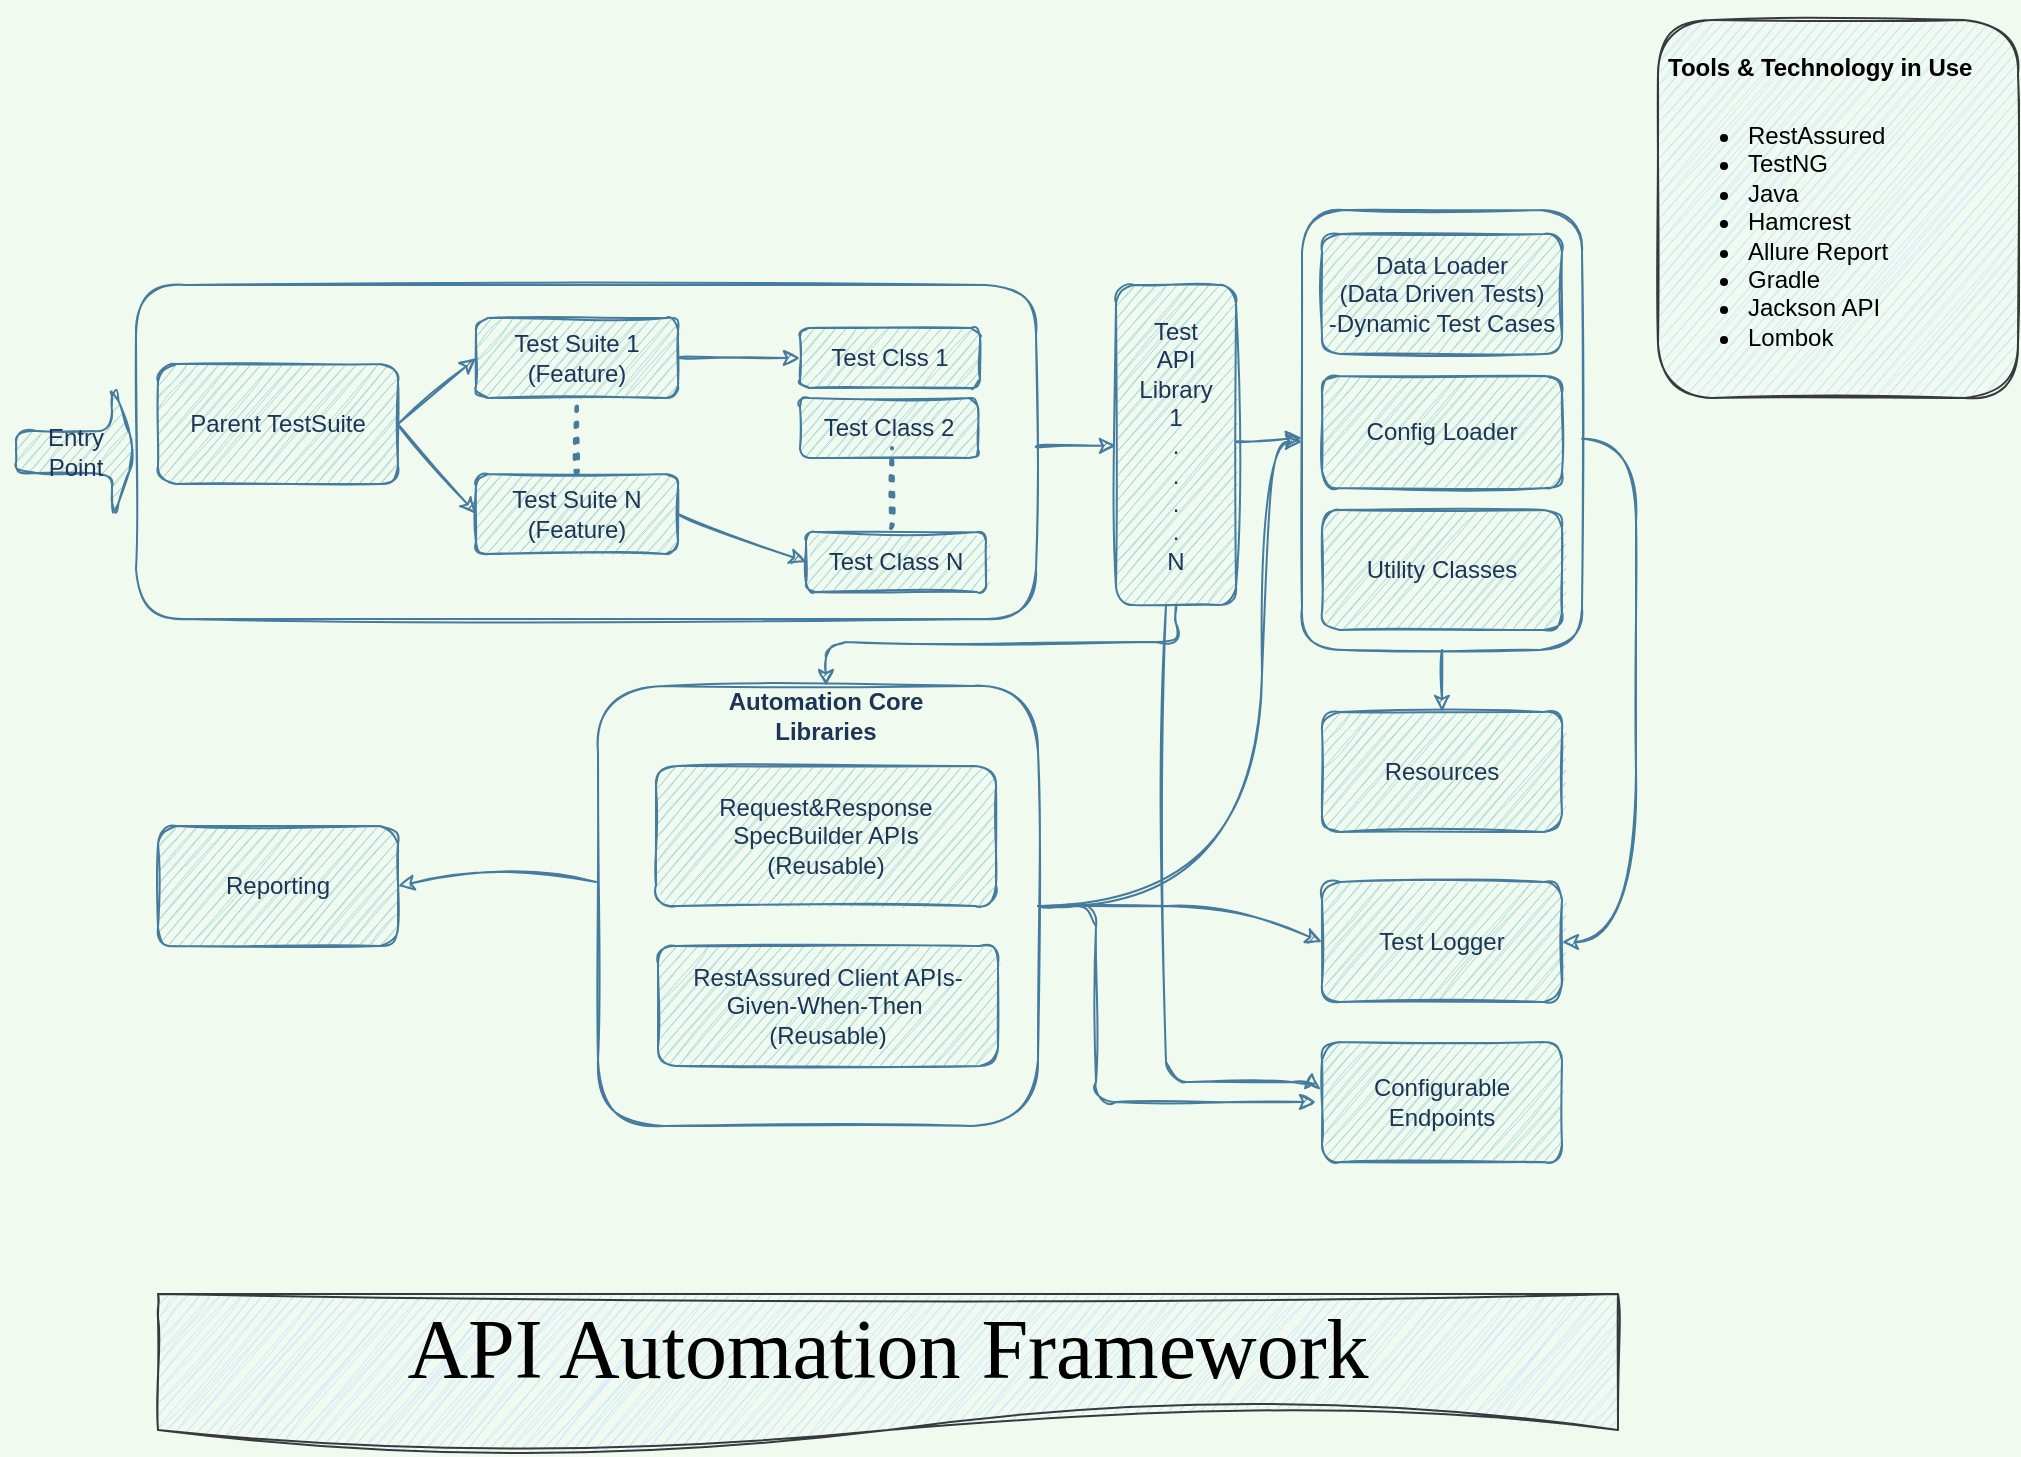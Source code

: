 <mxfile version="20.5.3" type="github" pages="2">
  <diagram id="C5RBs43oDa-KdzZeNtuy" name="Page-1">
    <mxGraphModel dx="1212" dy="744" grid="1" gridSize="10" guides="1" tooltips="1" connect="1" arrows="1" fold="1" page="1" pageScale="1" pageWidth="1169" pageHeight="827" background="#F1FAEE" math="0" shadow="0">
      <root>
        <mxCell id="WIyWlLk6GJQsqaUBKTNV-0" />
        <mxCell id="WIyWlLk6GJQsqaUBKTNV-1" parent="WIyWlLk6GJQsqaUBKTNV-0" />
        <mxCell id="Qz4CMqI6DcYJkKGOj-ZE-3" style="edgeStyle=none;orthogonalLoop=1;jettySize=auto;html=1;entryX=1;entryY=0.5;entryDx=0;entryDy=0;strokeColor=#457B9D;fontColor=#1D3557;fillColor=#A8DADC;curved=1;rounded=1;sketch=1;labelBackgroundColor=#F1FAEE;" edge="1" parent="WIyWlLk6GJQsqaUBKTNV-1" target="C-iHeUXCDEazz8vT2Lmx-13">
          <mxGeometry relative="1" as="geometry">
            <mxPoint x="349" y="454" as="sourcePoint" />
            <Array as="points">
              <mxPoint x="309" y="444" />
            </Array>
          </mxGeometry>
        </mxCell>
        <mxCell id="Qz4CMqI6DcYJkKGOj-ZE-21" style="edgeStyle=none;curved=1;orthogonalLoop=1;jettySize=auto;html=1;entryX=0;entryY=0.5;entryDx=0;entryDy=0;strokeColor=#457B9D;fontColor=#1D3557;fillColor=#A8DADC;rounded=1;sketch=1;labelBackgroundColor=#F1FAEE;" edge="1" parent="WIyWlLk6GJQsqaUBKTNV-1" source="C-iHeUXCDEazz8vT2Lmx-2" target="C-iHeUXCDEazz8vT2Lmx-26">
          <mxGeometry relative="1" as="geometry">
            <Array as="points">
              <mxPoint x="599" y="466" />
              <mxPoint x="669" y="466" />
            </Array>
          </mxGeometry>
        </mxCell>
        <mxCell id="Qz4CMqI6DcYJkKGOj-ZE-43" style="edgeStyle=orthogonalEdgeStyle;curved=1;sketch=1;hachureGap=4;jiggle=2;orthogonalLoop=1;jettySize=auto;html=1;shadow=0;fontFamily=Architects Daughter;fontSource=https%3A%2F%2Ffonts.googleapis.com%2Fcss%3Ffamily%3DArchitects%2BDaughter;fontSize=16;labelBackgroundColor=#F1FAEE;strokeColor=#457B9D;fontColor=#1D3557;rounded=1;" edge="1" parent="WIyWlLk6GJQsqaUBKTNV-1">
          <mxGeometry relative="1" as="geometry">
            <mxPoint x="573" y="466" as="sourcePoint" />
            <mxPoint x="702" y="234" as="targetPoint" />
            <Array as="points">
              <mxPoint x="682" y="466" />
              <mxPoint x="682" y="234" />
            </Array>
          </mxGeometry>
        </mxCell>
        <mxCell id="Qz4CMqI6DcYJkKGOj-ZE-52" style="edgeStyle=orthogonalEdgeStyle;rounded=1;sketch=1;hachureGap=4;jiggle=2;orthogonalLoop=1;jettySize=auto;html=1;strokeColor=#457B9D;fontFamily=Architects Daughter;fontSource=https%3A%2F%2Ffonts.googleapis.com%2Fcss%3Ffamily%3DArchitects%2BDaughter;fontSize=16;fontColor=#1D3557;fillColor=#A8DADC;" edge="1" parent="WIyWlLk6GJQsqaUBKTNV-1" source="C-iHeUXCDEazz8vT2Lmx-2">
          <mxGeometry relative="1" as="geometry">
            <mxPoint x="709" y="564" as="targetPoint" />
            <Array as="points">
              <mxPoint x="599" y="466" />
              <mxPoint x="599" y="564" />
            </Array>
          </mxGeometry>
        </mxCell>
        <mxCell id="C-iHeUXCDEazz8vT2Lmx-2" value="" style="whiteSpace=wrap;html=1;aspect=fixed;fillColor=none;strokeColor=#457B9D;fontColor=#1D3557;rounded=1;sketch=1;" parent="WIyWlLk6GJQsqaUBKTNV-1" vertex="1">
          <mxGeometry x="350" y="356" width="220" height="220" as="geometry" />
        </mxCell>
        <mxCell id="C-iHeUXCDEazz8vT2Lmx-9" value="Request&amp;amp;Response SpecBuilder APIs&lt;br&gt;(Reusable)" style="rounded=1;whiteSpace=wrap;html=1;fillColor=#A8DADC;strokeColor=#457B9D;fontColor=#1D3557;sketch=1;" parent="WIyWlLk6GJQsqaUBKTNV-1" vertex="1">
          <mxGeometry x="379" y="396" width="170" height="70" as="geometry" />
        </mxCell>
        <mxCell id="C-iHeUXCDEazz8vT2Lmx-10" value="RestAssured Client APIs-Given-When-Then&amp;nbsp;&lt;br&gt;(Reusable)" style="rounded=1;whiteSpace=wrap;html=1;fillColor=#A8DADC;strokeColor=#457B9D;fontColor=#1D3557;sketch=1;" parent="WIyWlLk6GJQsqaUBKTNV-1" vertex="1">
          <mxGeometry x="380" y="486" width="170" height="60" as="geometry" />
        </mxCell>
        <mxCell id="C-iHeUXCDEazz8vT2Lmx-12" value="Data Loader&lt;br&gt;(Data Driven Tests)&lt;br&gt;-Dynamic Test Cases" style="rounded=1;whiteSpace=wrap;html=1;fillColor=#A8DADC;strokeColor=#457B9D;fontColor=#1D3557;sketch=1;" parent="WIyWlLk6GJQsqaUBKTNV-1" vertex="1">
          <mxGeometry x="712" y="130" width="120" height="60" as="geometry" />
        </mxCell>
        <mxCell id="C-iHeUXCDEazz8vT2Lmx-13" value="Reporting" style="rounded=1;whiteSpace=wrap;html=1;fillColor=#A8DADC;strokeColor=#457B9D;fontColor=#1D3557;sketch=1;" parent="WIyWlLk6GJQsqaUBKTNV-1" vertex="1">
          <mxGeometry x="130" y="426" width="120" height="60" as="geometry" />
        </mxCell>
        <mxCell id="C-iHeUXCDEazz8vT2Lmx-16" value="Utility Classes" style="rounded=1;whiteSpace=wrap;html=1;fillColor=#A8DADC;strokeColor=#457B9D;fontColor=#1D3557;sketch=1;" parent="WIyWlLk6GJQsqaUBKTNV-1" vertex="1">
          <mxGeometry x="712" y="268" width="120" height="60" as="geometry" />
        </mxCell>
        <mxCell id="C-iHeUXCDEazz8vT2Lmx-26" value="Test Logger" style="rounded=1;whiteSpace=wrap;html=1;fillColor=#A8DADC;strokeColor=#457B9D;fontColor=#1D3557;sketch=1;" parent="WIyWlLk6GJQsqaUBKTNV-1" vertex="1">
          <mxGeometry x="712" y="454" width="120" height="60" as="geometry" />
        </mxCell>
        <mxCell id="C-iHeUXCDEazz8vT2Lmx-34" value="&lt;b&gt;Automation Core Libraries&lt;/b&gt;" style="text;html=1;strokeColor=none;fillColor=none;align=center;verticalAlign=middle;whiteSpace=wrap;rounded=1;fontColor=#1D3557;sketch=1;" parent="WIyWlLk6GJQsqaUBKTNV-1" vertex="1">
          <mxGeometry x="389" y="356" width="150" height="30" as="geometry" />
        </mxCell>
        <mxCell id="C-iHeUXCDEazz8vT2Lmx-36" value="Resources" style="rounded=1;whiteSpace=wrap;html=1;fillColor=#A8DADC;strokeColor=#457B9D;fontColor=#1D3557;sketch=1;" parent="WIyWlLk6GJQsqaUBKTNV-1" vertex="1">
          <mxGeometry x="712" y="369" width="120" height="60" as="geometry" />
        </mxCell>
        <mxCell id="C-iHeUXCDEazz8vT2Lmx-40" value="&lt;h1&gt;&lt;font style=&quot;font-size: 12px;&quot;&gt;Tools &amp;amp; Technology in Use&lt;/font&gt;&lt;/h1&gt;&lt;div&gt;&lt;ul&gt;&lt;li&gt;&lt;font style=&quot;font-size: 12px;&quot;&gt;RestAssured&lt;/font&gt;&lt;/li&gt;&lt;li&gt;&lt;font style=&quot;font-size: 12px;&quot;&gt;TestNG&lt;br&gt;&lt;/font&gt;&lt;/li&gt;&lt;li&gt;&lt;font style=&quot;font-size: 12px;&quot;&gt;Java&lt;/font&gt;&lt;/li&gt;&lt;li&gt;&lt;font style=&quot;font-size: 12px;&quot;&gt;Hamcrest&lt;/font&gt;&lt;/li&gt;&lt;li&gt;&lt;font style=&quot;font-size: 12px;&quot;&gt;Allure Report&lt;/font&gt;&lt;/li&gt;&lt;li&gt;&lt;font style=&quot;font-size: 12px;&quot;&gt;Gradle&lt;/font&gt;&lt;/li&gt;&lt;li&gt;&lt;font style=&quot;font-size: 12px;&quot;&gt;Jackson API&lt;/font&gt;&lt;/li&gt;&lt;li&gt;&lt;font style=&quot;font-size: 12px;&quot;&gt;Lombok&lt;/font&gt;&lt;/li&gt;&lt;/ul&gt;&lt;/div&gt;&lt;div&gt;&lt;font size=&quot;3&quot;&gt;&lt;br&gt;&lt;/font&gt;&lt;/div&gt;" style="text;html=1;strokeColor=#36393d;fillColor=#cce5ff;spacing=5;spacingTop=-20;whiteSpace=wrap;overflow=hidden;rounded=1;sketch=1;fontFamily=Helvetica;" parent="WIyWlLk6GJQsqaUBKTNV-1" vertex="1">
          <mxGeometry x="880" y="23" width="180" height="189" as="geometry" />
        </mxCell>
        <mxCell id="C-iHeUXCDEazz8vT2Lmx-41" value="Configurable Endpoints" style="rounded=1;whiteSpace=wrap;html=1;fontSize=12;fillColor=#A8DADC;strokeColor=#457B9D;fontColor=#1D3557;sketch=1;" parent="WIyWlLk6GJQsqaUBKTNV-1" vertex="1">
          <mxGeometry x="712" y="534" width="120" height="60" as="geometry" />
        </mxCell>
        <mxCell id="SN1cI1Otdd67rSG5i7Jh-9" style="edgeStyle=none;rounded=1;orthogonalLoop=1;jettySize=auto;html=1;exitX=1;exitY=0.5;exitDx=0;exitDy=0;entryX=0;entryY=0.5;entryDx=0;entryDy=0;strokeColor=#457B9D;fontColor=#1D3557;fillColor=#A8DADC;curved=1;sketch=1;labelBackgroundColor=#F1FAEE;" edge="1" parent="WIyWlLk6GJQsqaUBKTNV-1" source="SN1cI1Otdd67rSG5i7Jh-0" target="SN1cI1Otdd67rSG5i7Jh-4">
          <mxGeometry relative="1" as="geometry" />
        </mxCell>
        <mxCell id="SN1cI1Otdd67rSG5i7Jh-10" style="edgeStyle=none;rounded=1;orthogonalLoop=1;jettySize=auto;html=1;entryX=0;entryY=0.5;entryDx=0;entryDy=0;strokeColor=#457B9D;fontColor=#1D3557;fillColor=#A8DADC;exitX=1;exitY=0.5;exitDx=0;exitDy=0;curved=1;sketch=1;labelBackgroundColor=#F1FAEE;" edge="1" parent="WIyWlLk6GJQsqaUBKTNV-1" source="SN1cI1Otdd67rSG5i7Jh-0" target="SN1cI1Otdd67rSG5i7Jh-5">
          <mxGeometry relative="1" as="geometry" />
        </mxCell>
        <mxCell id="SN1cI1Otdd67rSG5i7Jh-0" value="Parent TestSuite" style="rounded=1;whiteSpace=wrap;html=1;fillColor=#A8DADC;strokeColor=#457B9D;fontColor=#1D3557;sketch=1;" vertex="1" parent="WIyWlLk6GJQsqaUBKTNV-1">
          <mxGeometry x="130" y="195" width="120" height="60" as="geometry" />
        </mxCell>
        <mxCell id="SN1cI1Otdd67rSG5i7Jh-1" value="Entry Point" style="shape=singleArrow;whiteSpace=wrap;html=1;strokeColor=#457B9D;fontColor=#1D3557;fillColor=#A8DADC;rounded=1;sketch=1;" vertex="1" parent="WIyWlLk6GJQsqaUBKTNV-1">
          <mxGeometry x="59" y="204" width="60" height="70" as="geometry" />
        </mxCell>
        <mxCell id="SN1cI1Otdd67rSG5i7Jh-2" value="Test Clss 1" style="rounded=1;whiteSpace=wrap;html=1;fillColor=#A8DADC;strokeColor=#457B9D;fontColor=#1D3557;sketch=1;" vertex="1" parent="WIyWlLk6GJQsqaUBKTNV-1">
          <mxGeometry x="451" y="177" width="90" height="30" as="geometry" />
        </mxCell>
        <mxCell id="SN1cI1Otdd67rSG5i7Jh-14" value="" style="edgeStyle=none;rounded=1;orthogonalLoop=1;jettySize=auto;html=1;strokeColor=#457B9D;fontColor=#1D3557;fillColor=#A8DADC;curved=1;sketch=1;labelBackgroundColor=#F1FAEE;" edge="1" parent="WIyWlLk6GJQsqaUBKTNV-1" source="SN1cI1Otdd67rSG5i7Jh-4" target="SN1cI1Otdd67rSG5i7Jh-2">
          <mxGeometry relative="1" as="geometry" />
        </mxCell>
        <mxCell id="SN1cI1Otdd67rSG5i7Jh-4" value="Test Suite 1&lt;br&gt;(Feature)" style="rounded=1;whiteSpace=wrap;html=1;fillColor=#A8DADC;strokeColor=#457B9D;fontColor=#1D3557;sketch=1;" vertex="1" parent="WIyWlLk6GJQsqaUBKTNV-1">
          <mxGeometry x="289" y="172" width="101" height="40" as="geometry" />
        </mxCell>
        <mxCell id="SN1cI1Otdd67rSG5i7Jh-13" value="" style="edgeStyle=none;rounded=1;orthogonalLoop=1;jettySize=auto;html=1;strokeColor=#457B9D;fontColor=#1D3557;fillColor=#A8DADC;entryX=0;entryY=0.5;entryDx=0;entryDy=0;exitX=1;exitY=0.5;exitDx=0;exitDy=0;curved=1;sketch=1;labelBackgroundColor=#F1FAEE;" edge="1" parent="WIyWlLk6GJQsqaUBKTNV-1" source="SN1cI1Otdd67rSG5i7Jh-5" target="SN1cI1Otdd67rSG5i7Jh-11">
          <mxGeometry relative="1" as="geometry">
            <mxPoint x="410" y="280" as="sourcePoint" />
          </mxGeometry>
        </mxCell>
        <mxCell id="SN1cI1Otdd67rSG5i7Jh-5" value="Test Suite N&lt;br&gt;(Feature)" style="rounded=1;whiteSpace=wrap;html=1;fillColor=#A8DADC;strokeColor=#457B9D;fontColor=#1D3557;sketch=1;" vertex="1" parent="WIyWlLk6GJQsqaUBKTNV-1">
          <mxGeometry x="289" y="250" width="101" height="40" as="geometry" />
        </mxCell>
        <mxCell id="SN1cI1Otdd67rSG5i7Jh-8" value="" style="endArrow=none;dashed=1;html=1;dashPattern=1 3;strokeWidth=2;rounded=1;strokeColor=#457B9D;fontColor=#1D3557;fillColor=#A8DADC;exitX=0.5;exitY=0;exitDx=0;exitDy=0;entryX=0.5;entryY=1;entryDx=0;entryDy=0;curved=1;sketch=1;labelBackgroundColor=#F1FAEE;" edge="1" parent="WIyWlLk6GJQsqaUBKTNV-1" source="SN1cI1Otdd67rSG5i7Jh-5" target="SN1cI1Otdd67rSG5i7Jh-4">
          <mxGeometry width="50" height="50" relative="1" as="geometry">
            <mxPoint x="300" y="270" as="sourcePoint" />
            <mxPoint x="350" y="210" as="targetPoint" />
          </mxGeometry>
        </mxCell>
        <mxCell id="SN1cI1Otdd67rSG5i7Jh-11" value="Test Class N" style="rounded=1;whiteSpace=wrap;html=1;fillColor=#A8DADC;strokeColor=#457B9D;fontColor=#1D3557;sketch=1;" vertex="1" parent="WIyWlLk6GJQsqaUBKTNV-1">
          <mxGeometry x="454" y="279" width="90" height="30" as="geometry" />
        </mxCell>
        <mxCell id="SN1cI1Otdd67rSG5i7Jh-16" value="Test Class 2" style="rounded=1;whiteSpace=wrap;html=1;fillColor=#A8DADC;strokeColor=#457B9D;fontColor=#1D3557;sketch=1;" vertex="1" parent="WIyWlLk6GJQsqaUBKTNV-1">
          <mxGeometry x="451" y="212" width="89" height="30" as="geometry" />
        </mxCell>
        <mxCell id="SN1cI1Otdd67rSG5i7Jh-17" style="edgeStyle=none;rounded=1;orthogonalLoop=1;jettySize=auto;html=1;exitX=1;exitY=1;exitDx=0;exitDy=0;strokeColor=#457B9D;fontColor=#1D3557;fillColor=#A8DADC;curved=1;sketch=1;labelBackgroundColor=#F1FAEE;" edge="1" parent="WIyWlLk6GJQsqaUBKTNV-1" source="SN1cI1Otdd67rSG5i7Jh-16" target="SN1cI1Otdd67rSG5i7Jh-16">
          <mxGeometry relative="1" as="geometry" />
        </mxCell>
        <mxCell id="SN1cI1Otdd67rSG5i7Jh-20" value="" style="endArrow=none;dashed=1;html=1;dashPattern=1 3;strokeWidth=2;rounded=1;strokeColor=#457B9D;fontColor=#1D3557;fillColor=#A8DADC;exitX=0.5;exitY=0;exitDx=0;exitDy=0;curved=1;sketch=1;labelBackgroundColor=#F1FAEE;" edge="1" parent="WIyWlLk6GJQsqaUBKTNV-1">
          <mxGeometry width="50" height="50" relative="1" as="geometry">
            <mxPoint x="496.5" y="277" as="sourcePoint" />
            <mxPoint x="497" y="237" as="targetPoint" />
          </mxGeometry>
        </mxCell>
        <mxCell id="Qz4CMqI6DcYJkKGOj-ZE-34" value="" style="edgeStyle=none;curved=1;orthogonalLoop=1;jettySize=auto;html=1;strokeColor=#457B9D;fontColor=#1D3557;fillColor=#A8DADC;rounded=1;sketch=1;labelBackgroundColor=#F1FAEE;" edge="1" parent="WIyWlLk6GJQsqaUBKTNV-1">
          <mxGeometry relative="1" as="geometry">
            <mxPoint x="669" y="233.808" as="sourcePoint" />
            <mxPoint x="702" y="231.947" as="targetPoint" />
          </mxGeometry>
        </mxCell>
        <mxCell id="Qz4CMqI6DcYJkKGOj-ZE-45" style="edgeStyle=orthogonalEdgeStyle;rounded=1;sketch=1;hachureGap=4;jiggle=2;orthogonalLoop=1;jettySize=auto;html=1;strokeColor=#457B9D;fontFamily=Architects Daughter;fontSource=https%3A%2F%2Ffonts.googleapis.com%2Fcss%3Ffamily%3DArchitects%2BDaughter;fontSize=16;fontColor=#1D3557;fillColor=#A8DADC;" edge="1" parent="WIyWlLk6GJQsqaUBKTNV-1" source="SN1cI1Otdd67rSG5i7Jh-28" target="C-iHeUXCDEazz8vT2Lmx-34">
          <mxGeometry relative="1" as="geometry">
            <Array as="points">
              <mxPoint x="639" y="334" />
              <mxPoint x="464" y="334" />
            </Array>
          </mxGeometry>
        </mxCell>
        <mxCell id="Qz4CMqI6DcYJkKGOj-ZE-46" style="edgeStyle=orthogonalEdgeStyle;rounded=1;sketch=1;hachureGap=4;jiggle=2;orthogonalLoop=1;jettySize=auto;html=1;entryX=0;entryY=0.25;entryDx=0;entryDy=0;strokeColor=#457B9D;fontFamily=Architects Daughter;fontSource=https%3A%2F%2Ffonts.googleapis.com%2Fcss%3Ffamily%3DArchitects%2BDaughter;fontSize=16;fontColor=#1D3557;fillColor=#A8DADC;" edge="1" parent="WIyWlLk6GJQsqaUBKTNV-1">
          <mxGeometry relative="1" as="geometry">
            <mxPoint x="634" y="315.5" as="sourcePoint" />
            <mxPoint x="707" y="549" as="targetPoint" />
            <Array as="points">
              <mxPoint x="634" y="554" />
              <mxPoint x="707" y="554" />
            </Array>
          </mxGeometry>
        </mxCell>
        <mxCell id="SN1cI1Otdd67rSG5i7Jh-28" value="Test&lt;br&gt;API&lt;br&gt;Library&lt;br&gt;1&lt;br&gt;.&lt;br&gt;.&lt;br&gt;.&lt;br&gt;.&lt;br&gt;N" style="rounded=1;whiteSpace=wrap;html=1;fillColor=#A8DADC;strokeColor=#457B9D;fontColor=#1D3557;sketch=1;" vertex="1" parent="WIyWlLk6GJQsqaUBKTNV-1">
          <mxGeometry x="609" y="155.5" width="60" height="160" as="geometry" />
        </mxCell>
        <mxCell id="Qz4CMqI6DcYJkKGOj-ZE-29" value="" style="edgeStyle=none;curved=1;orthogonalLoop=1;jettySize=auto;html=1;strokeColor=#457B9D;fontColor=#1D3557;fillColor=#A8DADC;rounded=1;sketch=1;labelBackgroundColor=#F1FAEE;" edge="1" parent="WIyWlLk6GJQsqaUBKTNV-1" source="SN1cI1Otdd67rSG5i7Jh-24" target="SN1cI1Otdd67rSG5i7Jh-28">
          <mxGeometry relative="1" as="geometry" />
        </mxCell>
        <mxCell id="SN1cI1Otdd67rSG5i7Jh-24" value="&lt;br&gt;&lt;br&gt;&lt;br&gt;&lt;br&gt;&lt;br&gt;&lt;br&gt;&lt;br&gt;&lt;br&gt;&lt;br&gt;&lt;br&gt;" style="rounded=1;whiteSpace=wrap;html=1;strokeColor=#457B9D;fontColor=#1D3557;fillColor=none;sketch=1;" vertex="1" parent="WIyWlLk6GJQsqaUBKTNV-1">
          <mxGeometry x="119" y="155.5" width="450" height="167" as="geometry" />
        </mxCell>
        <mxCell id="SN1cI1Otdd67rSG5i7Jh-38" value="Config Loader" style="rounded=1;whiteSpace=wrap;html=1;fillColor=#A8DADC;strokeColor=#457B9D;fontColor=#1D3557;sketch=1;" vertex="1" parent="WIyWlLk6GJQsqaUBKTNV-1">
          <mxGeometry x="712" y="201" width="120" height="56" as="geometry" />
        </mxCell>
        <mxCell id="Qz4CMqI6DcYJkKGOj-ZE-23" style="edgeStyle=none;curved=1;orthogonalLoop=1;jettySize=auto;html=1;strokeColor=#457B9D;fontColor=#1D3557;fillColor=#A8DADC;entryX=1;entryY=0.5;entryDx=0;entryDy=0;rounded=1;sketch=1;labelBackgroundColor=#F1FAEE;" edge="1" parent="WIyWlLk6GJQsqaUBKTNV-1" source="SN1cI1Otdd67rSG5i7Jh-40" target="C-iHeUXCDEazz8vT2Lmx-26">
          <mxGeometry relative="1" as="geometry">
            <mxPoint x="839" y="484" as="targetPoint" />
            <Array as="points">
              <mxPoint x="869" y="234" />
              <mxPoint x="869" y="314" />
              <mxPoint x="869" y="484" />
            </Array>
          </mxGeometry>
        </mxCell>
        <mxCell id="Qz4CMqI6DcYJkKGOj-ZE-24" value="" style="edgeStyle=none;curved=1;orthogonalLoop=1;jettySize=auto;html=1;strokeColor=#457B9D;fontColor=#1D3557;fillColor=#A8DADC;rounded=1;sketch=1;labelBackgroundColor=#F1FAEE;" edge="1" parent="WIyWlLk6GJQsqaUBKTNV-1" source="SN1cI1Otdd67rSG5i7Jh-40" target="C-iHeUXCDEazz8vT2Lmx-36">
          <mxGeometry relative="1" as="geometry" />
        </mxCell>
        <mxCell id="SN1cI1Otdd67rSG5i7Jh-40" value="" style="rounded=1;whiteSpace=wrap;html=1;strokeColor=#457B9D;fontColor=#1D3557;fillColor=none;sketch=1;" vertex="1" parent="WIyWlLk6GJQsqaUBKTNV-1">
          <mxGeometry x="702" y="118" width="140" height="220" as="geometry" />
        </mxCell>
        <mxCell id="Qz4CMqI6DcYJkKGOj-ZE-2" style="edgeStyle=none;rounded=1;orthogonalLoop=1;jettySize=auto;html=1;exitX=0;exitY=0;exitDx=0;exitDy=32.5;exitPerimeter=0;strokeColor=#457B9D;fontColor=#1D3557;fillColor=#A8DADC;curved=1;sketch=1;labelBackgroundColor=#F1FAEE;" edge="1" parent="WIyWlLk6GJQsqaUBKTNV-1" source="SN1cI1Otdd67rSG5i7Jh-1" target="SN1cI1Otdd67rSG5i7Jh-1">
          <mxGeometry relative="1" as="geometry" />
        </mxCell>
        <mxCell id="Qz4CMqI6DcYJkKGOj-ZE-54" value="&lt;font style=&quot;font-size: 42px;&quot;&gt;API Automation Framework&lt;/font&gt;" style="shape=document;whiteSpace=wrap;html=1;boundedLbl=1;rounded=1;sketch=1;hachureGap=4;jiggle=2;strokeColor=#36393d;fontFamily=Comic Sans MS;fontSize=12;fillColor=#cce5ff;" vertex="1" parent="WIyWlLk6GJQsqaUBKTNV-1">
          <mxGeometry x="130" y="660" width="730" height="80" as="geometry" />
        </mxCell>
      </root>
    </mxGraphModel>
  </diagram>
  <diagram id="K-7nh9X-Kd9XJ5twshSG" name="Page-2">
    <mxGraphModel dx="1212" dy="744" grid="1" gridSize="10" guides="1" tooltips="1" connect="1" arrows="1" fold="1" page="1" pageScale="1" pageWidth="1169" pageHeight="827" math="0" shadow="0">
      <root>
        <mxCell id="0" />
        <mxCell id="1" parent="0" />
      </root>
    </mxGraphModel>
  </diagram>
</mxfile>
